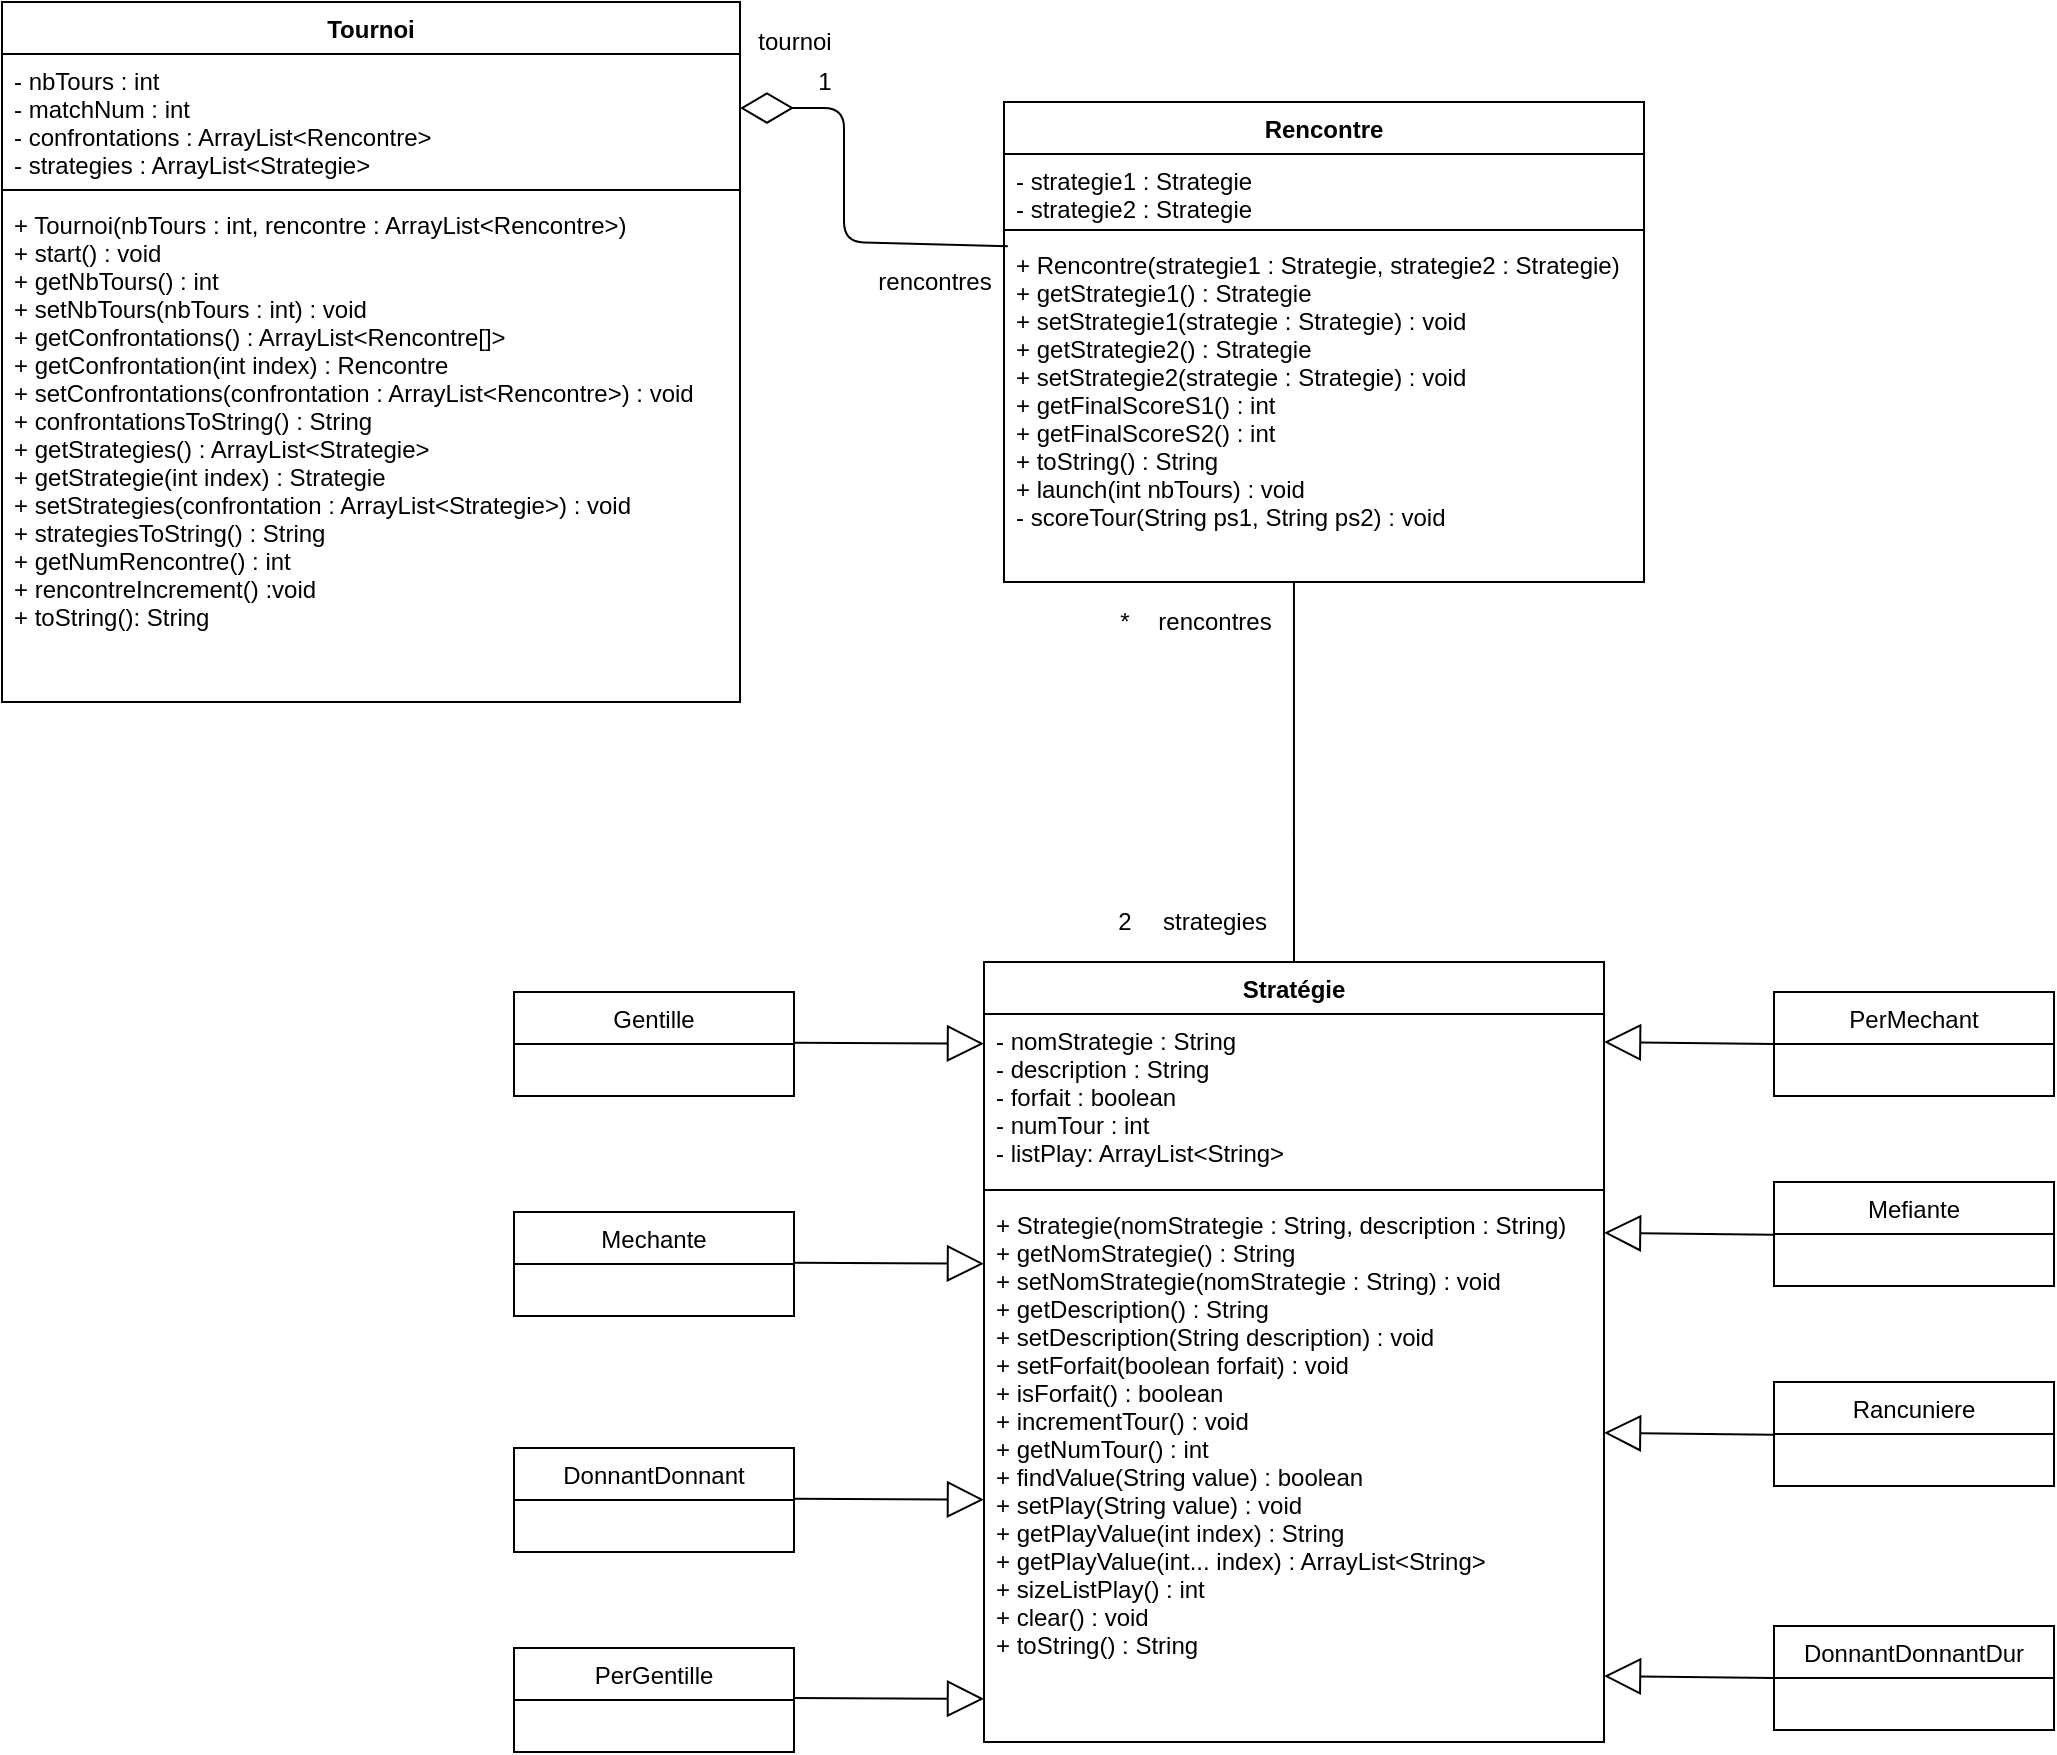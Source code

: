 <mxfile version="13.7.3" type="device"><diagram id="C5RBs43oDa-KdzZeNtuy" name="Page-1"><mxGraphModel dx="1092" dy="494" grid="1" gridSize="10" guides="1" tooltips="1" connect="1" arrows="1" fold="1" page="1" pageScale="1" pageWidth="827" pageHeight="1169" math="0" shadow="0"><root><mxCell id="WIyWlLk6GJQsqaUBKTNV-0"/><mxCell id="WIyWlLk6GJQsqaUBKTNV-1" parent="WIyWlLk6GJQsqaUBKTNV-0"/><mxCell id="aXokWQc9kZBxrOlg0L1S-0" value="Tournoi" style="swimlane;fontStyle=1;align=center;verticalAlign=top;childLayout=stackLayout;horizontal=1;startSize=26;horizontalStack=0;resizeParent=1;resizeParentMax=0;resizeLast=0;collapsible=1;marginBottom=0;" parent="WIyWlLk6GJQsqaUBKTNV-1" vertex="1"><mxGeometry x="239" y="40" width="369" height="350" as="geometry"/></mxCell><mxCell id="aXokWQc9kZBxrOlg0L1S-1" value="- nbTours : int&#10;- matchNum : int&#10;- confrontations : ArrayList&lt;Rencontre&gt;&#10;- strategies : ArrayList&lt;Strategie&gt;&#10;" style="text;strokeColor=none;fillColor=none;align=left;verticalAlign=top;spacingLeft=4;spacingRight=4;overflow=hidden;rotatable=0;points=[[0,0.5],[1,0.5]];portConstraint=eastwest;" parent="aXokWQc9kZBxrOlg0L1S-0" vertex="1"><mxGeometry y="26" width="369" height="64" as="geometry"/></mxCell><mxCell id="aXokWQc9kZBxrOlg0L1S-2" value="" style="line;strokeWidth=1;fillColor=none;align=left;verticalAlign=middle;spacingTop=-1;spacingLeft=3;spacingRight=3;rotatable=0;labelPosition=right;points=[];portConstraint=eastwest;" parent="aXokWQc9kZBxrOlg0L1S-0" vertex="1"><mxGeometry y="90" width="369" height="8" as="geometry"/></mxCell><mxCell id="aXokWQc9kZBxrOlg0L1S-3" value="+ Tournoi(nbTours : int, rencontre : ArrayList&lt;Rencontre&gt;)&#10;+ start() : void&#10;+ getNbTours() : int&#10;+ setNbTours(nbTours : int) : void&#10;+ getConfrontations() : ArrayList&lt;Rencontre[]&gt;&#10;+ getConfrontation(int index) : Rencontre&#10;+ setConfrontations(confrontation : ArrayList&lt;Rencontre&gt;) : void&#10;+ confrontationsToString() : String&#10;+ getStrategies() : ArrayList&lt;Strategie&gt;&#10;+ getStrategie(int index) : Strategie&#10;+ setStrategies(confrontation : ArrayList&lt;Strategie&gt;) : void&#10;+ strategiesToString() : String&#10;+ getNumRencontre() : int&#10;+ rencontreIncrement() :void&#10;+ toString(): String" style="text;strokeColor=none;fillColor=none;align=left;verticalAlign=top;spacingLeft=4;spacingRight=4;overflow=hidden;rotatable=0;points=[[0,0.5],[1,0.5]];portConstraint=eastwest;" parent="aXokWQc9kZBxrOlg0L1S-0" vertex="1"><mxGeometry y="98" width="369" height="252" as="geometry"/></mxCell><mxCell id="aXokWQc9kZBxrOlg0L1S-12" value="Rencontre" style="swimlane;fontStyle=1;align=center;verticalAlign=top;childLayout=stackLayout;horizontal=1;startSize=26;horizontalStack=0;resizeParent=1;resizeParentMax=0;resizeLast=0;collapsible=1;marginBottom=0;" parent="WIyWlLk6GJQsqaUBKTNV-1" vertex="1"><mxGeometry x="740" y="90" width="320" height="240" as="geometry"/></mxCell><mxCell id="aXokWQc9kZBxrOlg0L1S-13" value="- strategie1 : Strategie&#10;- strategie2 : Strategie" style="text;strokeColor=none;fillColor=none;align=left;verticalAlign=top;spacingLeft=4;spacingRight=4;overflow=hidden;rotatable=0;points=[[0,0.5],[1,0.5]];portConstraint=eastwest;" parent="aXokWQc9kZBxrOlg0L1S-12" vertex="1"><mxGeometry y="26" width="320" height="34" as="geometry"/></mxCell><mxCell id="aXokWQc9kZBxrOlg0L1S-14" value="" style="line;strokeWidth=1;fillColor=none;align=left;verticalAlign=middle;spacingTop=-1;spacingLeft=3;spacingRight=3;rotatable=0;labelPosition=right;points=[];portConstraint=eastwest;" parent="aXokWQc9kZBxrOlg0L1S-12" vertex="1"><mxGeometry y="60" width="320" height="8" as="geometry"/></mxCell><mxCell id="aXokWQc9kZBxrOlg0L1S-15" value="+ Rencontre(strategie1 : Strategie, strategie2 : Strategie)&#10;+ getStrategie1() : Strategie&#10;+ setStrategie1(strategie : Strategie) : void&#10;+ getStrategie2() : Strategie&#10;+ setStrategie2(strategie : Strategie) : void&#10;+ getFinalScoreS1() : int&#10;+ getFinalScoreS2() : int&#10;+ toString() : String&#10;+ launch(int nbTours) : void&#10;- scoreTour(String ps1, String ps2) : void" style="text;strokeColor=none;fillColor=none;align=left;verticalAlign=top;spacingLeft=4;spacingRight=4;overflow=hidden;rotatable=0;points=[[0,0.5],[1,0.5]];portConstraint=eastwest;" parent="aXokWQc9kZBxrOlg0L1S-12" vertex="1"><mxGeometry y="68" width="320" height="172" as="geometry"/></mxCell><mxCell id="aXokWQc9kZBxrOlg0L1S-38" value="tournoi" style="text;html=1;align=center;verticalAlign=middle;resizable=0;points=[];autosize=1;" parent="WIyWlLk6GJQsqaUBKTNV-1" vertex="1"><mxGeometry x="610" y="50" width="50" height="20" as="geometry"/></mxCell><mxCell id="aXokWQc9kZBxrOlg0L1S-39" value="1" style="text;html=1;align=center;verticalAlign=middle;resizable=0;points=[];autosize=1;" parent="WIyWlLk6GJQsqaUBKTNV-1" vertex="1"><mxGeometry x="640" y="70" width="20" height="20" as="geometry"/></mxCell><mxCell id="aXokWQc9kZBxrOlg0L1S-40" value="rencontres" style="text;html=1;align=center;verticalAlign=middle;resizable=0;points=[];autosize=1;" parent="WIyWlLk6GJQsqaUBKTNV-1" vertex="1"><mxGeometry x="670" y="170" width="70" height="20" as="geometry"/></mxCell><mxCell id="aXokWQc9kZBxrOlg0L1S-43" value="rencontres" style="text;html=1;align=center;verticalAlign=middle;resizable=0;points=[];autosize=1;" parent="WIyWlLk6GJQsqaUBKTNV-1" vertex="1"><mxGeometry x="810" y="340" width="70" height="20" as="geometry"/></mxCell><mxCell id="aXokWQc9kZBxrOlg0L1S-44" value="*" style="text;html=1;align=center;verticalAlign=middle;resizable=0;points=[];autosize=1;" parent="WIyWlLk6GJQsqaUBKTNV-1" vertex="1"><mxGeometry x="790" y="340" width="20" height="20" as="geometry"/></mxCell><mxCell id="aXokWQc9kZBxrOlg0L1S-45" value="strategies" style="text;html=1;align=center;verticalAlign=middle;resizable=0;points=[];autosize=1;" parent="WIyWlLk6GJQsqaUBKTNV-1" vertex="1"><mxGeometry x="810" y="490" width="70" height="20" as="geometry"/></mxCell><mxCell id="aXokWQc9kZBxrOlg0L1S-46" value="2" style="text;html=1;align=center;verticalAlign=middle;resizable=0;points=[];autosize=1;" parent="WIyWlLk6GJQsqaUBKTNV-1" vertex="1"><mxGeometry x="790" y="490" width="20" height="20" as="geometry"/></mxCell><mxCell id="BJeOSOnE8FN6nSRYIj-A-38" value="" style="endArrow=block;endSize=16;endFill=0;html=1;exitX=0;exitY=0.5;exitDx=0;exitDy=0;" parent="WIyWlLk6GJQsqaUBKTNV-1" source="BJeOSOnE8FN6nSRYIj-A-16" edge="1"><mxGeometry x="-0.055" y="-14" width="160" relative="1" as="geometry"><mxPoint x="1120" y="877.41" as="sourcePoint"/><mxPoint x="1040" y="877" as="targetPoint"/><mxPoint as="offset"/></mxGeometry></mxCell><mxCell id="BJeOSOnE8FN6nSRYIj-A-39" value="" style="endArrow=block;endSize=16;endFill=0;html=1;exitX=0;exitY=0.5;exitDx=0;exitDy=0;" parent="WIyWlLk6GJQsqaUBKTNV-1" edge="1"><mxGeometry x="-0.055" y="-14" width="160" relative="1" as="geometry"><mxPoint x="1125" y="756.41" as="sourcePoint"/><mxPoint x="1040" y="755.41" as="targetPoint"/><mxPoint as="offset"/></mxGeometry></mxCell><mxCell id="BJeOSOnE8FN6nSRYIj-A-40" value="" style="endArrow=block;endSize=16;endFill=0;html=1;exitX=0;exitY=0.5;exitDx=0;exitDy=0;" parent="WIyWlLk6GJQsqaUBKTNV-1" edge="1"><mxGeometry x="-0.055" y="-14" width="160" relative="1" as="geometry"><mxPoint x="1125" y="656.41" as="sourcePoint"/><mxPoint x="1040" y="655.41" as="targetPoint"/><mxPoint as="offset"/></mxGeometry></mxCell><mxCell id="BJeOSOnE8FN6nSRYIj-A-41" value="" style="endArrow=block;endSize=16;endFill=0;html=1;exitX=0;exitY=0.5;exitDx=0;exitDy=0;" parent="WIyWlLk6GJQsqaUBKTNV-1" edge="1"><mxGeometry x="-0.055" y="-14" width="160" relative="1" as="geometry"><mxPoint x="1125" y="561.0" as="sourcePoint"/><mxPoint x="1040" y="560.0" as="targetPoint"/><mxPoint as="offset"/></mxGeometry></mxCell><mxCell id="BJeOSOnE8FN6nSRYIj-A-42" value="" style="endArrow=block;endSize=16;endFill=0;html=1;" parent="WIyWlLk6GJQsqaUBKTNV-1" edge="1"><mxGeometry x="-0.055" y="-14" width="160" relative="1" as="geometry"><mxPoint x="635" y="888" as="sourcePoint"/><mxPoint x="730" y="888.41" as="targetPoint"/><mxPoint as="offset"/></mxGeometry></mxCell><mxCell id="BJeOSOnE8FN6nSRYIj-A-43" value="" style="endArrow=block;endSize=16;endFill=0;html=1;" parent="WIyWlLk6GJQsqaUBKTNV-1" edge="1"><mxGeometry x="-0.055" y="-14" width="160" relative="1" as="geometry"><mxPoint x="635" y="788.41" as="sourcePoint"/><mxPoint x="730" y="788.82" as="targetPoint"/><mxPoint as="offset"/></mxGeometry></mxCell><mxCell id="BJeOSOnE8FN6nSRYIj-A-44" value="" style="endArrow=block;endSize=16;endFill=0;html=1;" parent="WIyWlLk6GJQsqaUBKTNV-1" edge="1"><mxGeometry x="-0.055" y="-14" width="160" relative="1" as="geometry"><mxPoint x="635" y="670.41" as="sourcePoint"/><mxPoint x="730" y="670.82" as="targetPoint"/><mxPoint as="offset"/></mxGeometry></mxCell><mxCell id="BJeOSOnE8FN6nSRYIj-A-45" value="" style="endArrow=block;endSize=16;endFill=0;html=1;" parent="WIyWlLk6GJQsqaUBKTNV-1" edge="1"><mxGeometry x="-0.055" y="-14" width="160" relative="1" as="geometry"><mxPoint x="635" y="560.41" as="sourcePoint"/><mxPoint x="730" y="560.82" as="targetPoint"/><mxPoint as="offset"/></mxGeometry></mxCell><mxCell id="BJeOSOnE8FN6nSRYIj-A-48" value="" style="endArrow=diamondThin;endFill=0;endSize=24;html=1;entryX=1;entryY=0.422;entryDx=0;entryDy=0;exitX=0.006;exitY=0.024;exitDx=0;exitDy=0;exitPerimeter=0;entryPerimeter=0;" parent="WIyWlLk6GJQsqaUBKTNV-1" source="aXokWQc9kZBxrOlg0L1S-15" target="aXokWQc9kZBxrOlg0L1S-1" edge="1"><mxGeometry width="160" relative="1" as="geometry"><mxPoint x="720" y="190" as="sourcePoint"/><mxPoint x="880" y="190" as="targetPoint"/><Array as="points"><mxPoint x="660" y="160"/><mxPoint x="660" y="93"/></Array></mxGeometry></mxCell><mxCell id="BJeOSOnE8FN6nSRYIj-A-54" value="" style="endArrow=none;html=1;exitX=0.5;exitY=0;exitDx=0;exitDy=0;entryX=0.453;entryY=1;entryDx=0;entryDy=0;entryPerimeter=0;" parent="WIyWlLk6GJQsqaUBKTNV-1" source="aXokWQc9kZBxrOlg0L1S-4" target="aXokWQc9kZBxrOlg0L1S-15" edge="1"><mxGeometry width="50" height="50" relative="1" as="geometry"><mxPoint x="1000" y="320" as="sourcePoint"/><mxPoint x="1050" y="270" as="targetPoint"/></mxGeometry></mxCell><mxCell id="BJeOSOnE8FN6nSRYIj-A-20" value="Gentille" style="swimlane;fontStyle=0;childLayout=stackLayout;horizontal=1;startSize=26;fillColor=none;horizontalStack=0;resizeParent=1;resizeParentMax=0;resizeLast=0;collapsible=1;marginBottom=0;" parent="WIyWlLk6GJQsqaUBKTNV-1" vertex="1"><mxGeometry x="495" y="535" width="140" height="52" as="geometry"/></mxCell><mxCell id="aXokWQc9kZBxrOlg0L1S-4" value="Stratégie" style="swimlane;fontStyle=1;align=center;verticalAlign=top;childLayout=stackLayout;horizontal=1;startSize=26;horizontalStack=0;resizeParent=1;resizeParentMax=0;resizeLast=0;collapsible=1;marginBottom=0;" parent="WIyWlLk6GJQsqaUBKTNV-1" vertex="1"><mxGeometry x="730" y="520" width="310" height="390" as="geometry"/></mxCell><mxCell id="aXokWQc9kZBxrOlg0L1S-5" value="- nomStrategie : String&#10;- description : String&#10;- forfait : boolean&#10;- numTour : int&#10;- listPlay: ArrayList&lt;String&gt;" style="text;strokeColor=none;fillColor=none;align=left;verticalAlign=top;spacingLeft=4;spacingRight=4;overflow=hidden;rotatable=0;points=[[0,0.5],[1,0.5]];portConstraint=eastwest;" parent="aXokWQc9kZBxrOlg0L1S-4" vertex="1"><mxGeometry y="26" width="310" height="84" as="geometry"/></mxCell><mxCell id="aXokWQc9kZBxrOlg0L1S-6" value="" style="line;strokeWidth=1;fillColor=none;align=left;verticalAlign=middle;spacingTop=-1;spacingLeft=3;spacingRight=3;rotatable=0;labelPosition=right;points=[];portConstraint=eastwest;" parent="aXokWQc9kZBxrOlg0L1S-4" vertex="1"><mxGeometry y="110" width="310" height="8" as="geometry"/></mxCell><mxCell id="aXokWQc9kZBxrOlg0L1S-7" value="+ Strategie(nomStrategie : String, description : String)&#10;+ getNomStrategie() : String&#10;+ setNomStrategie(nomStrategie : String) : void&#10;+ getDescription() : String&#10;+ setDescription(String description) : void&#10;+ setForfait(boolean forfait) : void&#10;+ isForfait() : boolean&#10;+ incrementTour() : void&#10;+ getNumTour() : int&#10;+ findValue(String value) : boolean&#10;+ setPlay(String value) : void&#10;+ getPlayValue(int index) : String&#10;+ getPlayValue(int... index) : ArrayList&lt;String&gt;&#10;+ sizeListPlay() : int&#10;+ clear() : void&#10;+ toString() : String" style="text;strokeColor=none;fillColor=none;align=left;verticalAlign=top;spacingLeft=4;spacingRight=4;overflow=hidden;rotatable=0;points=[[0,0.5],[1,0.5]];portConstraint=eastwest;" parent="aXokWQc9kZBxrOlg0L1S-4" vertex="1"><mxGeometry y="118" width="310" height="272" as="geometry"/></mxCell><mxCell id="BJeOSOnE8FN6nSRYIj-A-0" value="PerMechant" style="swimlane;fontStyle=0;childLayout=stackLayout;horizontal=1;startSize=26;fillColor=none;horizontalStack=0;resizeParent=1;resizeParentMax=0;resizeLast=0;collapsible=1;marginBottom=0;" parent="WIyWlLk6GJQsqaUBKTNV-1" vertex="1"><mxGeometry x="1125" y="535" width="140" height="52" as="geometry"><mxRectangle x="930" y="620" width="100" height="26" as="alternateBounds"/></mxGeometry></mxCell><mxCell id="BJeOSOnE8FN6nSRYIj-A-8" value="Mefiante" style="swimlane;fontStyle=0;childLayout=stackLayout;horizontal=1;startSize=26;fillColor=none;horizontalStack=0;resizeParent=1;resizeParentMax=0;resizeLast=0;collapsible=1;marginBottom=0;" parent="WIyWlLk6GJQsqaUBKTNV-1" vertex="1"><mxGeometry x="1125" y="630" width="140" height="52" as="geometry"/></mxCell><mxCell id="BJeOSOnE8FN6nSRYIj-A-12" value="Rancuniere" style="swimlane;fontStyle=0;childLayout=stackLayout;horizontal=1;startSize=26;fillColor=none;horizontalStack=0;resizeParent=1;resizeParentMax=0;resizeLast=0;collapsible=1;marginBottom=0;" parent="WIyWlLk6GJQsqaUBKTNV-1" vertex="1"><mxGeometry x="1125" y="730" width="140" height="52" as="geometry"/></mxCell><mxCell id="BJeOSOnE8FN6nSRYIj-A-16" value="DonnantDonnantDur" style="swimlane;fontStyle=0;childLayout=stackLayout;horizontal=1;startSize=26;fillColor=none;horizontalStack=0;resizeParent=1;resizeParentMax=0;resizeLast=0;collapsible=1;marginBottom=0;" parent="WIyWlLk6GJQsqaUBKTNV-1" vertex="1"><mxGeometry x="1125" y="852" width="140" height="52" as="geometry"/></mxCell><mxCell id="BJeOSOnE8FN6nSRYIj-A-4" value="PerGentille" style="swimlane;fontStyle=0;childLayout=stackLayout;horizontal=1;startSize=26;fillColor=none;horizontalStack=0;resizeParent=1;resizeParentMax=0;resizeLast=0;collapsible=1;marginBottom=0;" parent="WIyWlLk6GJQsqaUBKTNV-1" vertex="1"><mxGeometry x="495" y="863" width="140" height="52" as="geometry"/></mxCell><mxCell id="BJeOSOnE8FN6nSRYIj-A-28" value="DonnantDonnant" style="swimlane;fontStyle=0;childLayout=stackLayout;horizontal=1;startSize=26;fillColor=none;horizontalStack=0;resizeParent=1;resizeParentMax=0;resizeLast=0;collapsible=1;marginBottom=0;" parent="WIyWlLk6GJQsqaUBKTNV-1" vertex="1"><mxGeometry x="495" y="763" width="140" height="52" as="geometry"/></mxCell><mxCell id="BJeOSOnE8FN6nSRYIj-A-24" value="Mechante" style="swimlane;fontStyle=0;childLayout=stackLayout;horizontal=1;startSize=26;fillColor=none;horizontalStack=0;resizeParent=1;resizeParentMax=0;resizeLast=0;collapsible=1;marginBottom=0;" parent="WIyWlLk6GJQsqaUBKTNV-1" vertex="1"><mxGeometry x="495" y="645" width="140" height="52" as="geometry"/></mxCell></root></mxGraphModel></diagram></mxfile>